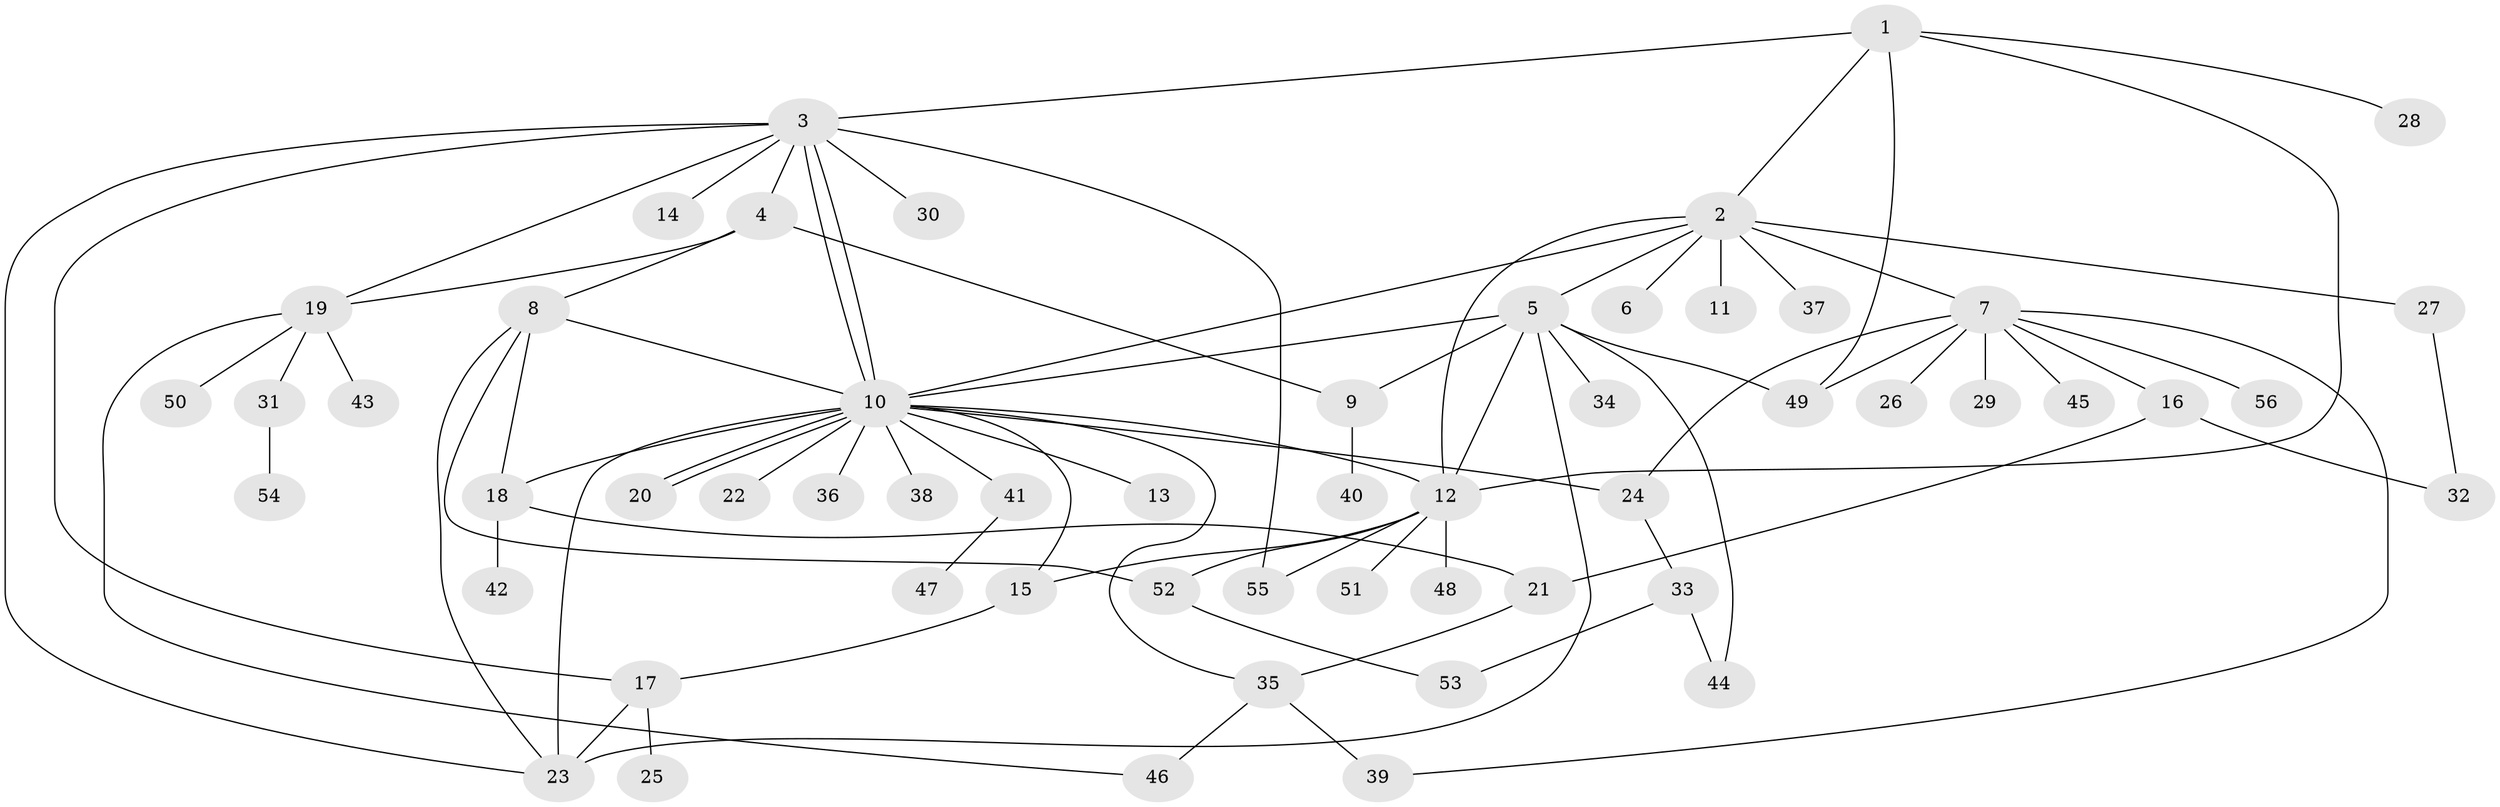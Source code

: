 // Generated by graph-tools (version 1.1) at 2025/35/03/09/25 02:35:47]
// undirected, 56 vertices, 84 edges
graph export_dot {
graph [start="1"]
  node [color=gray90,style=filled];
  1;
  2;
  3;
  4;
  5;
  6;
  7;
  8;
  9;
  10;
  11;
  12;
  13;
  14;
  15;
  16;
  17;
  18;
  19;
  20;
  21;
  22;
  23;
  24;
  25;
  26;
  27;
  28;
  29;
  30;
  31;
  32;
  33;
  34;
  35;
  36;
  37;
  38;
  39;
  40;
  41;
  42;
  43;
  44;
  45;
  46;
  47;
  48;
  49;
  50;
  51;
  52;
  53;
  54;
  55;
  56;
  1 -- 2;
  1 -- 3;
  1 -- 12;
  1 -- 28;
  1 -- 49;
  2 -- 5;
  2 -- 6;
  2 -- 7;
  2 -- 10;
  2 -- 11;
  2 -- 12;
  2 -- 27;
  2 -- 37;
  3 -- 4;
  3 -- 10;
  3 -- 10;
  3 -- 14;
  3 -- 17;
  3 -- 19;
  3 -- 23;
  3 -- 30;
  3 -- 55;
  4 -- 8;
  4 -- 9;
  4 -- 19;
  5 -- 9;
  5 -- 10;
  5 -- 12;
  5 -- 23;
  5 -- 34;
  5 -- 44;
  5 -- 49;
  7 -- 16;
  7 -- 24;
  7 -- 26;
  7 -- 29;
  7 -- 39;
  7 -- 45;
  7 -- 49;
  7 -- 56;
  8 -- 10;
  8 -- 18;
  8 -- 23;
  8 -- 52;
  9 -- 40;
  10 -- 12;
  10 -- 13;
  10 -- 15;
  10 -- 18;
  10 -- 20;
  10 -- 20;
  10 -- 22;
  10 -- 23;
  10 -- 24;
  10 -- 35;
  10 -- 36;
  10 -- 38;
  10 -- 41;
  12 -- 15;
  12 -- 48;
  12 -- 51;
  12 -- 52;
  12 -- 55;
  15 -- 17;
  16 -- 21;
  16 -- 32;
  17 -- 23;
  17 -- 25;
  18 -- 21;
  18 -- 42;
  19 -- 31;
  19 -- 43;
  19 -- 46;
  19 -- 50;
  21 -- 35;
  24 -- 33;
  27 -- 32;
  31 -- 54;
  33 -- 44;
  33 -- 53;
  35 -- 39;
  35 -- 46;
  41 -- 47;
  52 -- 53;
}
